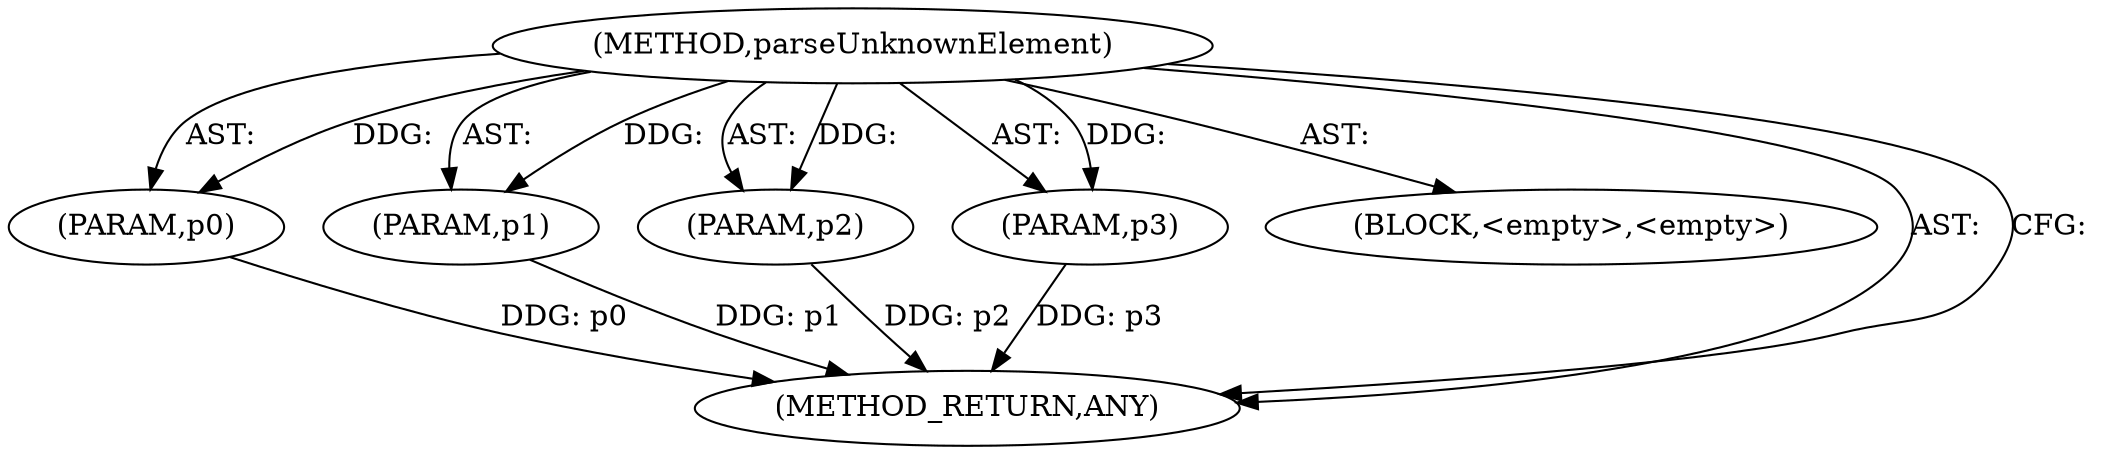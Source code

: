 digraph "parseUnknownElement" {  
"111669149714" [label = <(METHOD,parseUnknownElement)> ]
"115964117023" [label = <(PARAM,p0)> ]
"115964117024" [label = <(PARAM,p1)> ]
"115964117025" [label = <(PARAM,p2)> ]
"115964117026" [label = <(PARAM,p3)> ]
"25769803806" [label = <(BLOCK,&lt;empty&gt;,&lt;empty&gt;)> ]
"128849018898" [label = <(METHOD_RETURN,ANY)> ]
  "111669149714" -> "115964117023"  [ label = "AST: "] 
  "111669149714" -> "115964117024"  [ label = "AST: "] 
  "111669149714" -> "25769803806"  [ label = "AST: "] 
  "111669149714" -> "115964117025"  [ label = "AST: "] 
  "111669149714" -> "128849018898"  [ label = "AST: "] 
  "111669149714" -> "115964117026"  [ label = "AST: "] 
  "111669149714" -> "128849018898"  [ label = "CFG: "] 
  "115964117023" -> "128849018898"  [ label = "DDG: p0"] 
  "115964117024" -> "128849018898"  [ label = "DDG: p1"] 
  "115964117025" -> "128849018898"  [ label = "DDG: p2"] 
  "115964117026" -> "128849018898"  [ label = "DDG: p3"] 
  "111669149714" -> "115964117023"  [ label = "DDG: "] 
  "111669149714" -> "115964117024"  [ label = "DDG: "] 
  "111669149714" -> "115964117025"  [ label = "DDG: "] 
  "111669149714" -> "115964117026"  [ label = "DDG: "] 
}
